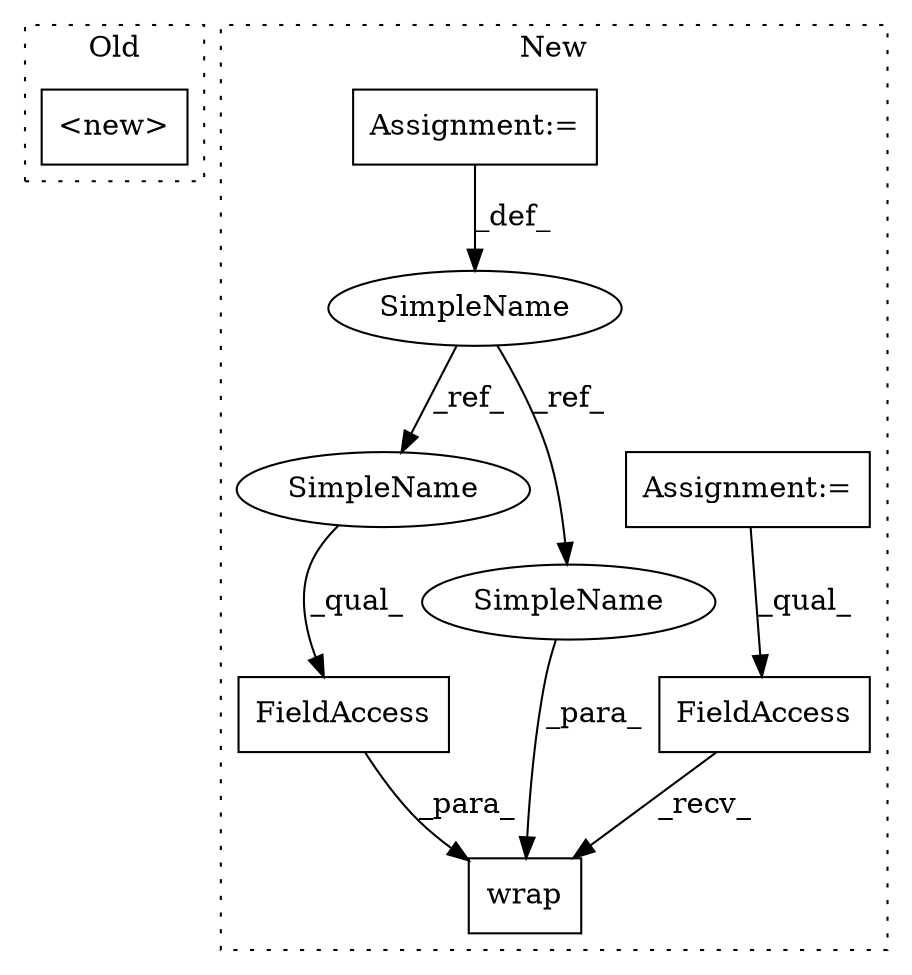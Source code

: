 digraph G {
subgraph cluster0 {
1 [label="<new>" a="14" s="1533" l="19" shape="box"];
label = "Old";
style="dotted";
}
subgraph cluster1 {
2 [label="wrap" a="32" s="1671,1710" l="5,1" shape="box"];
3 [label="SimpleName" a="42" s="1530" l="13" shape="ellipse"];
4 [label="FieldAccess" a="22" s="1676" l="20" shape="box"];
5 [label="FieldAccess" a="22" s="1651" l="19" shape="box"];
6 [label="Assignment:=" a="7" s="1553" l="11" shape="box"];
7 [label="Assignment:=" a="7" s="1530" l="13" shape="box"];
8 [label="SimpleName" a="42" s="1676" l="13" shape="ellipse"];
9 [label="SimpleName" a="42" s="1697" l="13" shape="ellipse"];
label = "New";
style="dotted";
}
3 -> 9 [label="_ref_"];
3 -> 8 [label="_ref_"];
4 -> 2 [label="_para_"];
5 -> 2 [label="_recv_"];
6 -> 5 [label="_qual_"];
7 -> 3 [label="_def_"];
8 -> 4 [label="_qual_"];
9 -> 2 [label="_para_"];
}